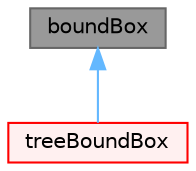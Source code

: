 digraph "boundBox"
{
 // LATEX_PDF_SIZE
  bgcolor="transparent";
  edge [fontname=Helvetica,fontsize=10,labelfontname=Helvetica,labelfontsize=10];
  node [fontname=Helvetica,fontsize=10,shape=box,height=0.2,width=0.4];
  Node1 [id="Node000001",label="boundBox",height=0.2,width=0.4,color="gray40", fillcolor="grey60", style="filled", fontcolor="black",tooltip="A bounding box defined in terms of min/max extrema points."];
  Node1 -> Node2 [id="edge1_Node000001_Node000002",dir="back",color="steelblue1",style="solid",tooltip=" "];
  Node2 [id="Node000002",label="treeBoundBox",height=0.2,width=0.4,color="red", fillcolor="#FFF0F0", style="filled",URL="$classFoam_1_1treeBoundBox.html",tooltip="Standard boundBox with extra functionality for use in octree."];
}
